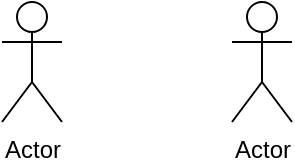 <mxfile>
    <diagram id="knAmSLjOgY_pXLALtrbZ" name="Page-1">
        <mxGraphModel dx="1218" dy="438" grid="1" gridSize="10" guides="1" tooltips="1" connect="1" arrows="1" fold="1" page="1" pageScale="1" pageWidth="850" pageHeight="1100" math="0" shadow="0">
            <root>
                <mxCell id="0"/>
                <mxCell id="1" parent="0"/>
                <mxCell id="3" value="Actor" style="shape=umlActor;verticalLabelPosition=bottom;verticalAlign=top;html=1;" vertex="1" parent="1">
                    <mxGeometry x="485" y="200" width="30" height="60" as="geometry"/>
                </mxCell>
                <mxCell id="4" value="Actor" style="shape=umlActor;verticalLabelPosition=bottom;verticalAlign=top;html=1;" vertex="1" parent="1">
                    <mxGeometry x="370" y="200" width="30" height="60" as="geometry"/>
                </mxCell>
            </root>
        </mxGraphModel>
    </diagram>
</mxfile>